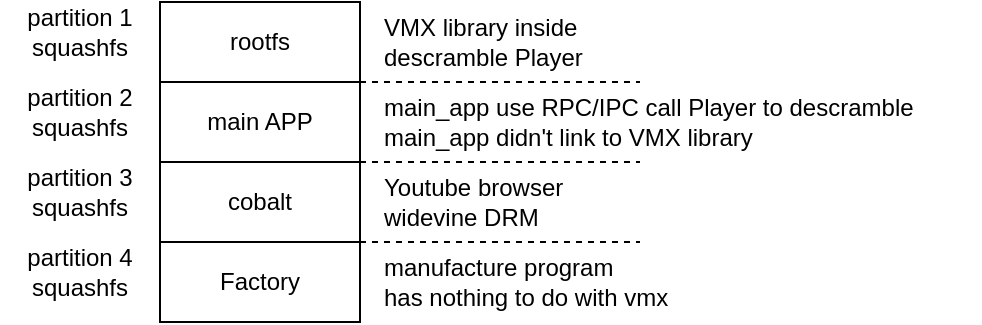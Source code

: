 <mxfile version="12.8.4" type="github">
  <diagram id="sSXaCunHjGUNFs3eK761" name="Page-1">
    <mxGraphModel dx="1312" dy="755" grid="1" gridSize="10" guides="1" tooltips="1" connect="1" arrows="1" fold="1" page="1" pageScale="1" pageWidth="1169" pageHeight="827" math="0" shadow="0">
      <root>
        <mxCell id="0" />
        <mxCell id="1" parent="0" />
        <mxCell id="fitnVMAVpyQG1IduT7yA-2" value="rootfs" style="rounded=0;whiteSpace=wrap;html=1;" vertex="1" parent="1">
          <mxGeometry x="240" y="80" width="100" height="40" as="geometry" />
        </mxCell>
        <mxCell id="fitnVMAVpyQG1IduT7yA-3" value="main APP" style="rounded=0;whiteSpace=wrap;html=1;" vertex="1" parent="1">
          <mxGeometry x="240" y="120" width="100" height="40" as="geometry" />
        </mxCell>
        <mxCell id="fitnVMAVpyQG1IduT7yA-4" value="cobalt" style="rounded=0;whiteSpace=wrap;html=1;" vertex="1" parent="1">
          <mxGeometry x="240" y="160" width="100" height="40" as="geometry" />
        </mxCell>
        <mxCell id="fitnVMAVpyQG1IduT7yA-5" value="Factory" style="rounded=0;whiteSpace=wrap;html=1;" vertex="1" parent="1">
          <mxGeometry x="240" y="200" width="100" height="40" as="geometry" />
        </mxCell>
        <mxCell id="fitnVMAVpyQG1IduT7yA-6" value="partition 1&lt;br&gt;squashfs" style="text;html=1;strokeColor=none;fillColor=none;align=center;verticalAlign=middle;whiteSpace=wrap;rounded=0;" vertex="1" parent="1">
          <mxGeometry x="160" y="80" width="80" height="30" as="geometry" />
        </mxCell>
        <mxCell id="fitnVMAVpyQG1IduT7yA-11" value="partition 2&lt;br&gt;squashfs" style="text;html=1;strokeColor=none;fillColor=none;align=center;verticalAlign=middle;whiteSpace=wrap;rounded=0;" vertex="1" parent="1">
          <mxGeometry x="160" y="120" width="80" height="30" as="geometry" />
        </mxCell>
        <mxCell id="fitnVMAVpyQG1IduT7yA-12" value="partition 3&lt;br&gt;squashfs" style="text;html=1;strokeColor=none;fillColor=none;align=center;verticalAlign=middle;whiteSpace=wrap;rounded=0;" vertex="1" parent="1">
          <mxGeometry x="160" y="160" width="80" height="30" as="geometry" />
        </mxCell>
        <mxCell id="fitnVMAVpyQG1IduT7yA-13" value="partition 4&lt;br&gt;squashfs" style="text;html=1;strokeColor=none;fillColor=none;align=center;verticalAlign=middle;whiteSpace=wrap;rounded=0;" vertex="1" parent="1">
          <mxGeometry x="160" y="200" width="80" height="30" as="geometry" />
        </mxCell>
        <mxCell id="fitnVMAVpyQG1IduT7yA-14" value="VMX library inside&lt;br&gt;descramble Player" style="text;html=1;strokeColor=none;fillColor=none;align=left;verticalAlign=middle;whiteSpace=wrap;rounded=0;" vertex="1" parent="1">
          <mxGeometry x="350" y="80" width="140" height="40" as="geometry" />
        </mxCell>
        <mxCell id="fitnVMAVpyQG1IduT7yA-15" value="main_app use RPC/IPC call Player to descramble&amp;nbsp;&lt;br&gt;main_app didn&#39;t link to VMX library" style="text;html=1;strokeColor=none;fillColor=none;align=left;verticalAlign=middle;whiteSpace=wrap;rounded=0;" vertex="1" parent="1">
          <mxGeometry x="350" y="120" width="300" height="40" as="geometry" />
        </mxCell>
        <mxCell id="fitnVMAVpyQG1IduT7yA-17" value="" style="endArrow=none;dashed=1;html=1;exitX=0;exitY=0;exitDx=0;exitDy=0;" edge="1" parent="1">
          <mxGeometry width="50" height="50" relative="1" as="geometry">
            <mxPoint x="340" y="160" as="sourcePoint" />
            <mxPoint x="480.0" y="160" as="targetPoint" />
          </mxGeometry>
        </mxCell>
        <mxCell id="fitnVMAVpyQG1IduT7yA-20" value="Youtube browser&lt;br&gt;widevine DRM" style="text;html=1;strokeColor=none;fillColor=none;align=left;verticalAlign=middle;whiteSpace=wrap;rounded=0;" vertex="1" parent="1">
          <mxGeometry x="350" y="160" width="140" height="40" as="geometry" />
        </mxCell>
        <mxCell id="fitnVMAVpyQG1IduT7yA-21" value="" style="endArrow=none;dashed=1;html=1;exitX=0;exitY=0;exitDx=0;exitDy=0;" edge="1" parent="1">
          <mxGeometry width="50" height="50" relative="1" as="geometry">
            <mxPoint x="340" y="200" as="sourcePoint" />
            <mxPoint x="480.0" y="200" as="targetPoint" />
          </mxGeometry>
        </mxCell>
        <mxCell id="fitnVMAVpyQG1IduT7yA-22" value="manufacture program&lt;br&gt;&lt;div&gt;has nothing to do with vmx&lt;span&gt;&amp;nbsp;&lt;/span&gt;&lt;/div&gt;" style="text;html=1;strokeColor=none;fillColor=none;align=left;verticalAlign=middle;whiteSpace=wrap;rounded=0;" vertex="1" parent="1">
          <mxGeometry x="350" y="200" width="170" height="40" as="geometry" />
        </mxCell>
        <mxCell id="fitnVMAVpyQG1IduT7yA-23" value="" style="endArrow=none;dashed=1;html=1;" edge="1" parent="1">
          <mxGeometry width="50" height="50" relative="1" as="geometry">
            <mxPoint x="340" y="120" as="sourcePoint" />
            <mxPoint x="480" y="120" as="targetPoint" />
          </mxGeometry>
        </mxCell>
      </root>
    </mxGraphModel>
  </diagram>
</mxfile>
